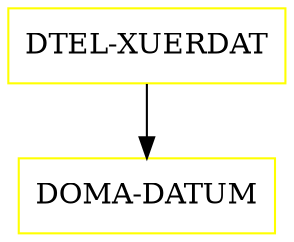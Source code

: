 digraph G {
  "DTEL-XUERDAT" [shape=box,color=yellow];
  "DOMA-DATUM" [shape=box,color=yellow,URL="./DOMA_DATUM.html"];
  "DTEL-XUERDAT" -> "DOMA-DATUM";
}
